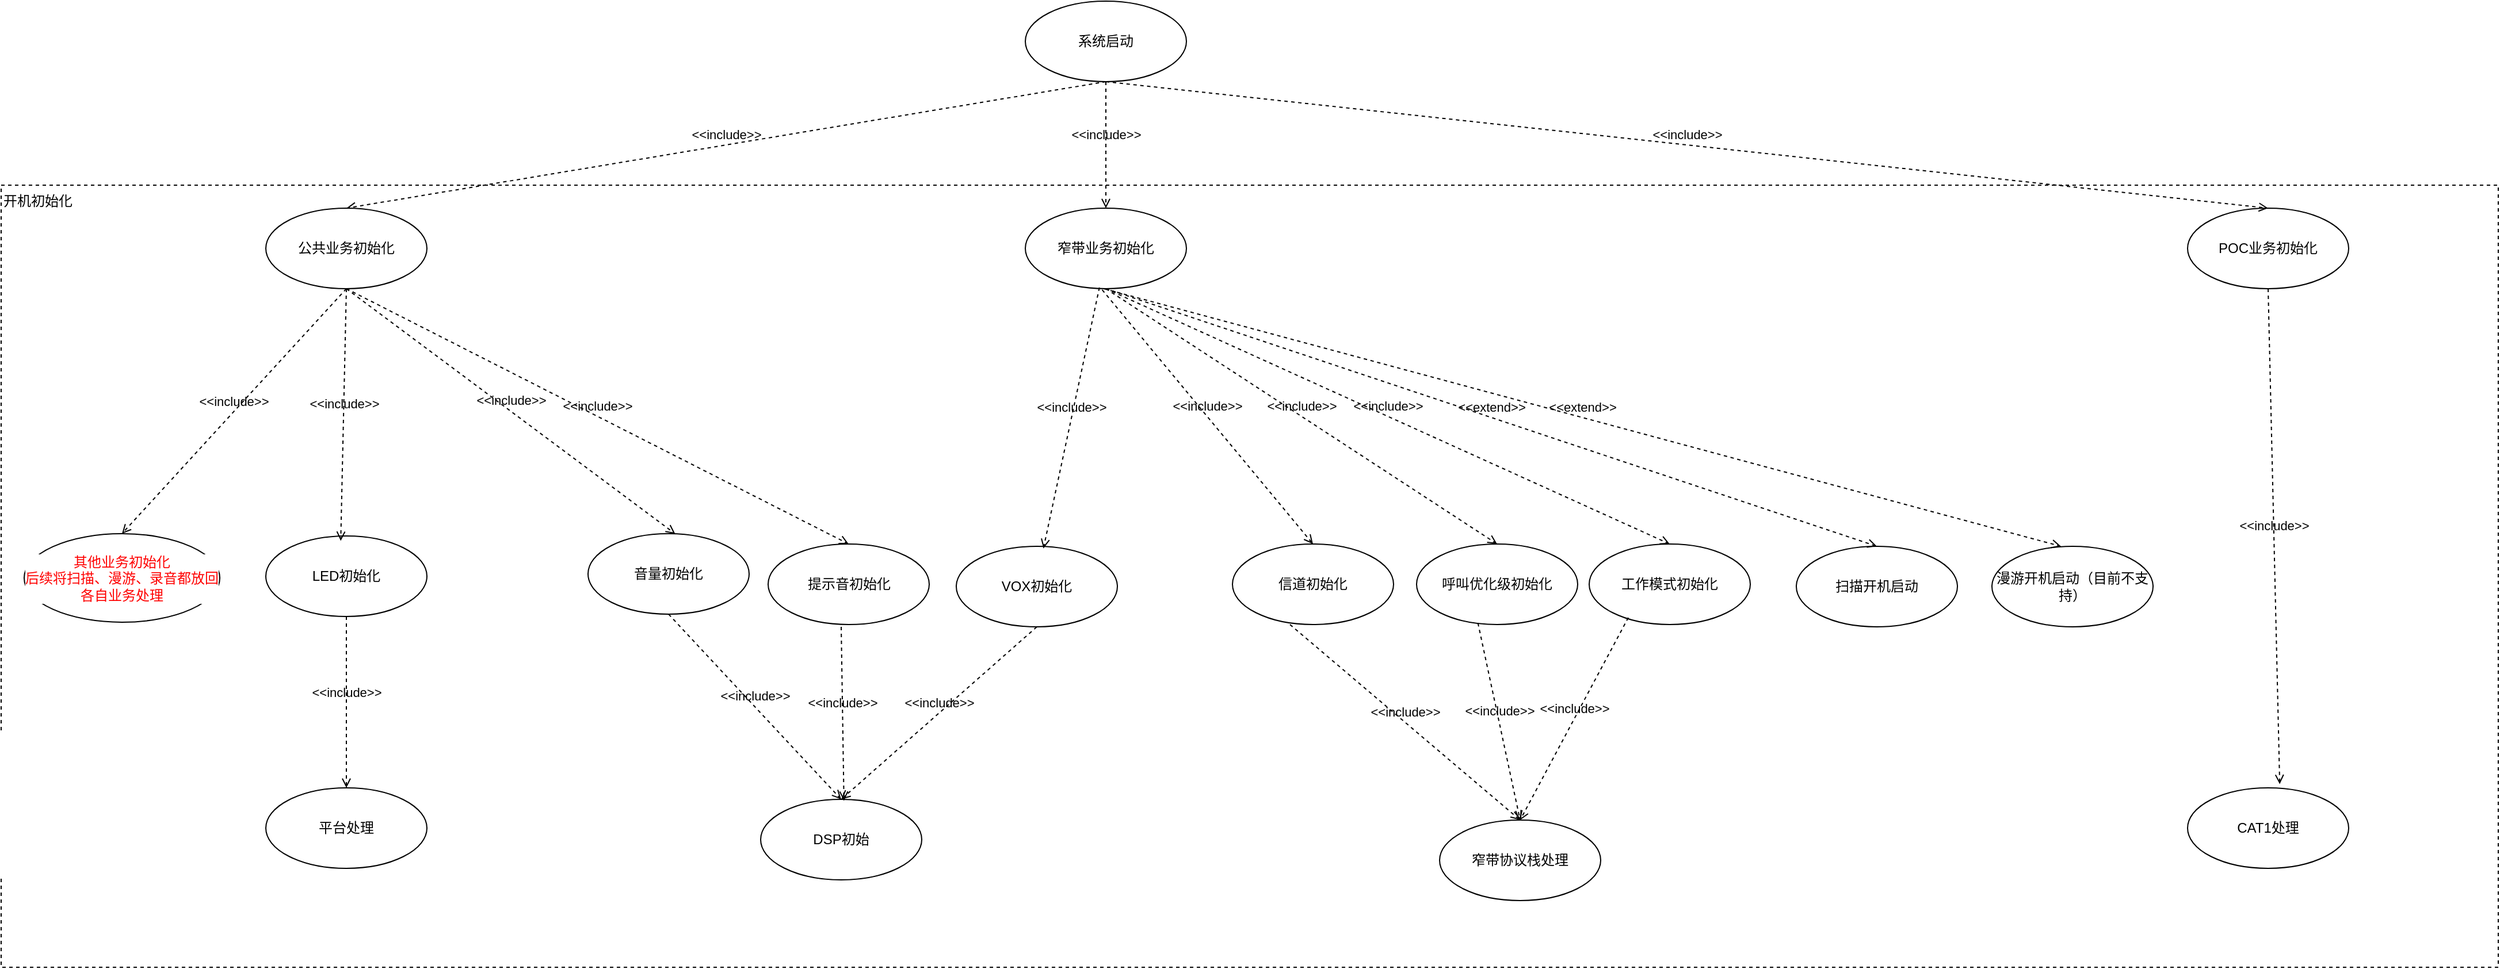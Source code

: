 <mxfile version="25.0.1" pages="3">
  <diagram name="用例图" id="929967ad-93f9-6ef4-fab6-5d389245f69c">
    <mxGraphModel dx="1793" dy="933" grid="1" gridSize="10" guides="1" tooltips="1" connect="1" arrows="1" fold="1" page="1" pageScale="1.5" pageWidth="1169" pageHeight="826" background="none" math="0" shadow="0">
      <root>
        <mxCell id="0" style=";html=1;" />
        <mxCell id="1" style=";html=1;" parent="0" />
        <mxCell id="0zPS17KgJWWsVTxHjcvX-77" value="开机初始化" style="rounded=0;whiteSpace=wrap;html=1;dashed=1;align=left;verticalAlign=top;" vertex="1" parent="1">
          <mxGeometry x="70" y="510" width="2170" height="680" as="geometry" />
        </mxCell>
        <mxCell id="0zPS17KgJWWsVTxHjcvX-7" value="&amp;lt;&amp;lt;include&amp;gt;&amp;gt;" style="html=1;verticalAlign=bottom;labelBackgroundColor=none;endArrow=open;endFill=0;dashed=1;rounded=0;exitX=0.5;exitY=1;exitDx=0;exitDy=0;entryX=0.5;entryY=0;entryDx=0;entryDy=0;" edge="1" parent="1" source="0zPS17KgJWWsVTxHjcvX-14" target="0zPS17KgJWWsVTxHjcvX-17">
          <mxGeometry width="160" relative="1" as="geometry">
            <mxPoint x="1000" y="550" as="sourcePoint" />
            <mxPoint x="1160" y="550" as="targetPoint" />
          </mxGeometry>
        </mxCell>
        <mxCell id="0zPS17KgJWWsVTxHjcvX-14" value="系统启动" style="ellipse;whiteSpace=wrap;html=1;" vertex="1" parent="1">
          <mxGeometry x="960" y="350" width="140" height="70" as="geometry" />
        </mxCell>
        <mxCell id="0zPS17KgJWWsVTxHjcvX-17" value="公共业务初始化" style="ellipse;whiteSpace=wrap;html=1;" vertex="1" parent="1">
          <mxGeometry x="300" y="530" width="140" height="70" as="geometry" />
        </mxCell>
        <mxCell id="0zPS17KgJWWsVTxHjcvX-18" value="POC业务初始化" style="ellipse;whiteSpace=wrap;html=1;" vertex="1" parent="1">
          <mxGeometry x="1970" y="530" width="140" height="70" as="geometry" />
        </mxCell>
        <mxCell id="0zPS17KgJWWsVTxHjcvX-19" value="&amp;lt;&amp;lt;include&amp;gt;&amp;gt;" style="html=1;verticalAlign=bottom;labelBackgroundColor=none;endArrow=open;endFill=0;dashed=1;rounded=0;exitX=0.5;exitY=1;exitDx=0;exitDy=0;entryX=0.5;entryY=0;entryDx=0;entryDy=0;" edge="1" parent="1" source="0zPS17KgJWWsVTxHjcvX-14" target="0zPS17KgJWWsVTxHjcvX-18">
          <mxGeometry width="160" relative="1" as="geometry">
            <mxPoint x="980" y="520" as="sourcePoint" />
            <mxPoint x="880" y="590" as="targetPoint" />
          </mxGeometry>
        </mxCell>
        <mxCell id="0zPS17KgJWWsVTxHjcvX-20" value="窄带业务初始化" style="ellipse;whiteSpace=wrap;html=1;" vertex="1" parent="1">
          <mxGeometry x="960" y="530" width="140" height="70" as="geometry" />
        </mxCell>
        <mxCell id="0zPS17KgJWWsVTxHjcvX-21" value="&amp;lt;&amp;lt;include&amp;gt;&amp;gt;" style="html=1;verticalAlign=bottom;labelBackgroundColor=none;endArrow=open;endFill=0;dashed=1;rounded=0;exitX=0.5;exitY=1;exitDx=0;exitDy=0;entryX=0.5;entryY=0;entryDx=0;entryDy=0;" edge="1" parent="1" source="0zPS17KgJWWsVTxHjcvX-14" target="0zPS17KgJWWsVTxHjcvX-20">
          <mxGeometry width="160" relative="1" as="geometry">
            <mxPoint x="1040" y="510" as="sourcePoint" />
            <mxPoint x="1250" y="590" as="targetPoint" />
          </mxGeometry>
        </mxCell>
        <mxCell id="0zPS17KgJWWsVTxHjcvX-26" value="音量初始化" style="ellipse;whiteSpace=wrap;html=1;" vertex="1" parent="1">
          <mxGeometry x="580" y="813" width="140" height="70" as="geometry" />
        </mxCell>
        <mxCell id="0zPS17KgJWWsVTxHjcvX-27" value="LED初始化" style="ellipse;whiteSpace=wrap;html=1;" vertex="1" parent="1">
          <mxGeometry x="300" y="815" width="140" height="70" as="geometry" />
        </mxCell>
        <mxCell id="0zPS17KgJWWsVTxHjcvX-32" value="&amp;lt;&amp;lt;include&amp;gt;&amp;gt;" style="html=1;verticalAlign=bottom;labelBackgroundColor=none;endArrow=open;endFill=0;dashed=1;rounded=0;exitX=0.5;exitY=1;exitDx=0;exitDy=0;entryX=0.465;entryY=0.061;entryDx=0;entryDy=0;entryPerimeter=0;" edge="1" parent="1" source="0zPS17KgJWWsVTxHjcvX-17" target="0zPS17KgJWWsVTxHjcvX-27">
          <mxGeometry width="160" relative="1" as="geometry">
            <mxPoint x="1280" y="814" as="sourcePoint" />
            <mxPoint x="1070" y="894" as="targetPoint" />
          </mxGeometry>
        </mxCell>
        <mxCell id="0zPS17KgJWWsVTxHjcvX-33" value="&amp;lt;&amp;lt;include&amp;gt;&amp;gt;" style="html=1;verticalAlign=bottom;labelBackgroundColor=none;endArrow=open;endFill=0;dashed=1;rounded=0;exitX=0.5;exitY=1;exitDx=0;exitDy=0;entryX=0.541;entryY=0.002;entryDx=0;entryDy=0;entryPerimeter=0;" edge="1" parent="1" source="0zPS17KgJWWsVTxHjcvX-17" target="0zPS17KgJWWsVTxHjcvX-26">
          <mxGeometry width="160" relative="1" as="geometry">
            <mxPoint x="830" y="704" as="sourcePoint" />
            <mxPoint x="835" y="768" as="targetPoint" />
          </mxGeometry>
        </mxCell>
        <mxCell id="0zPS17KgJWWsVTxHjcvX-39" value="信道初始化" style="ellipse;whiteSpace=wrap;html=1;" vertex="1" parent="1">
          <mxGeometry x="1140" y="822" width="140" height="70" as="geometry" />
        </mxCell>
        <mxCell id="0zPS17KgJWWsVTxHjcvX-40" value="&amp;lt;&amp;lt;include&amp;gt;&amp;gt;" style="html=1;verticalAlign=bottom;labelBackgroundColor=none;endArrow=open;endFill=0;dashed=1;rounded=0;exitX=0.477;exitY=1.014;exitDx=0;exitDy=0;exitPerimeter=0;entryX=0.5;entryY=0;entryDx=0;entryDy=0;" edge="1" parent="1" source="0zPS17KgJWWsVTxHjcvX-20" target="0zPS17KgJWWsVTxHjcvX-39">
          <mxGeometry width="160" relative="1" as="geometry">
            <mxPoint x="830" y="704" as="sourcePoint" />
            <mxPoint x="825" y="838" as="targetPoint" />
          </mxGeometry>
        </mxCell>
        <mxCell id="0zPS17KgJWWsVTxHjcvX-41" value="VOX初始化" style="ellipse;whiteSpace=wrap;html=1;" vertex="1" parent="1">
          <mxGeometry x="900" y="824" width="140" height="70" as="geometry" />
        </mxCell>
        <mxCell id="0zPS17KgJWWsVTxHjcvX-42" value="DSP初始" style="ellipse;whiteSpace=wrap;html=1;" vertex="1" parent="1">
          <mxGeometry x="730" y="1044" width="140" height="70" as="geometry" />
        </mxCell>
        <mxCell id="0zPS17KgJWWsVTxHjcvX-44" value="平台处理" style="ellipse;whiteSpace=wrap;html=1;" vertex="1" parent="1">
          <mxGeometry x="300" y="1034" width="140" height="70" as="geometry" />
        </mxCell>
        <mxCell id="0zPS17KgJWWsVTxHjcvX-45" value="窄带协议栈处理" style="ellipse;whiteSpace=wrap;html=1;" vertex="1" parent="1">
          <mxGeometry x="1320" y="1062" width="140" height="70" as="geometry" />
        </mxCell>
        <mxCell id="0zPS17KgJWWsVTxHjcvX-46" value="提示音初始化" style="ellipse;whiteSpace=wrap;html=1;" vertex="1" parent="1">
          <mxGeometry x="736.5" y="822" width="140" height="70" as="geometry" />
        </mxCell>
        <mxCell id="0zPS17KgJWWsVTxHjcvX-47" value="&amp;lt;&amp;lt;include&amp;gt;&amp;gt;" style="html=1;verticalAlign=bottom;labelBackgroundColor=none;endArrow=open;endFill=0;dashed=1;rounded=0;entryX=0.5;entryY=0;entryDx=0;entryDy=0;exitX=0.5;exitY=1;exitDx=0;exitDy=0;" edge="1" parent="1" source="0zPS17KgJWWsVTxHjcvX-17" target="0zPS17KgJWWsVTxHjcvX-46">
          <mxGeometry width="160" relative="1" as="geometry">
            <mxPoint x="140" y="704" as="sourcePoint" />
            <mxPoint x="655" y="837" as="targetPoint" />
          </mxGeometry>
        </mxCell>
        <mxCell id="0zPS17KgJWWsVTxHjcvX-49" value="&amp;lt;&amp;lt;include&amp;gt;&amp;gt;" style="html=1;verticalAlign=bottom;labelBackgroundColor=none;endArrow=open;endFill=0;dashed=1;rounded=0;exitX=0.5;exitY=1;exitDx=0;exitDy=0;entryX=0.5;entryY=0;entryDx=0;entryDy=0;" edge="1" parent="1" source="0zPS17KgJWWsVTxHjcvX-26" target="0zPS17KgJWWsVTxHjcvX-42">
          <mxGeometry width="160" relative="1" as="geometry">
            <mxPoint x="-365" y="1004" as="sourcePoint" />
            <mxPoint x="285" y="1210" as="targetPoint" />
          </mxGeometry>
        </mxCell>
        <mxCell id="0zPS17KgJWWsVTxHjcvX-50" value="CAT1处理" style="ellipse;whiteSpace=wrap;html=1;" vertex="1" parent="1">
          <mxGeometry x="1970" y="1034" width="140" height="70" as="geometry" />
        </mxCell>
        <mxCell id="0zPS17KgJWWsVTxHjcvX-51" value="&amp;lt;&amp;lt;include&amp;gt;&amp;gt;" style="html=1;verticalAlign=bottom;labelBackgroundColor=none;endArrow=open;endFill=0;dashed=1;rounded=0;exitX=0.5;exitY=1;exitDx=0;exitDy=0;entryX=0.5;entryY=0;entryDx=0;entryDy=0;" edge="1" parent="1" source="0zPS17KgJWWsVTxHjcvX-27" target="0zPS17KgJWWsVTxHjcvX-44">
          <mxGeometry width="160" relative="1" as="geometry">
            <mxPoint x="909.5" y="893" as="sourcePoint" />
            <mxPoint x="1000.5" y="1056" as="targetPoint" />
          </mxGeometry>
        </mxCell>
        <mxCell id="0zPS17KgJWWsVTxHjcvX-52" value="&amp;lt;&amp;lt;include&amp;gt;&amp;gt;" style="html=1;verticalAlign=bottom;labelBackgroundColor=none;endArrow=open;endFill=0;dashed=1;rounded=0;entryX=0.517;entryY=0.018;entryDx=0;entryDy=0;entryPerimeter=0;" edge="1" parent="1" target="0zPS17KgJWWsVTxHjcvX-42">
          <mxGeometry width="160" relative="1" as="geometry">
            <mxPoint x="800" y="894" as="sourcePoint" />
            <mxPoint x="630" y="1053" as="targetPoint" />
          </mxGeometry>
        </mxCell>
        <mxCell id="0zPS17KgJWWsVTxHjcvX-53" value="&amp;lt;&amp;lt;include&amp;gt;&amp;gt;" style="html=1;verticalAlign=bottom;labelBackgroundColor=none;endArrow=open;endFill=0;dashed=1;rounded=0;exitX=0.357;exitY=1;exitDx=0;exitDy=0;exitPerimeter=0;entryX=0.5;entryY=0;entryDx=0;entryDy=0;" edge="1" parent="1" source="0zPS17KgJWWsVTxHjcvX-39" target="0zPS17KgJWWsVTxHjcvX-45">
          <mxGeometry width="160" relative="1" as="geometry">
            <mxPoint x="1053" y="890" as="sourcePoint" />
            <mxPoint x="1030" y="1017" as="targetPoint" />
          </mxGeometry>
        </mxCell>
        <mxCell id="0zPS17KgJWWsVTxHjcvX-58" value="呼叫优化级初始化" style="ellipse;whiteSpace=wrap;html=1;" vertex="1" parent="1">
          <mxGeometry x="1300" y="822" width="140" height="70" as="geometry" />
        </mxCell>
        <mxCell id="0zPS17KgJWWsVTxHjcvX-61" value="工作模式初始化" style="ellipse;whiteSpace=wrap;html=1;" vertex="1" parent="1">
          <mxGeometry x="1450" y="822" width="140" height="70" as="geometry" />
        </mxCell>
        <mxCell id="0zPS17KgJWWsVTxHjcvX-62" value="&amp;lt;&amp;lt;include&amp;gt;&amp;gt;" style="html=1;verticalAlign=bottom;labelBackgroundColor=none;endArrow=open;endFill=0;dashed=1;rounded=0;entryX=0.541;entryY=0.026;entryDx=0;entryDy=0;entryPerimeter=0;exitX=0.46;exitY=0.986;exitDx=0;exitDy=0;exitPerimeter=0;" edge="1" parent="1" source="0zPS17KgJWWsVTxHjcvX-20" target="0zPS17KgJWWsVTxHjcvX-41">
          <mxGeometry width="160" relative="1" as="geometry">
            <mxPoint x="1029" y="707" as="sourcePoint" />
            <mxPoint x="1006" y="834" as="targetPoint" />
          </mxGeometry>
        </mxCell>
        <mxCell id="0zPS17KgJWWsVTxHjcvX-63" value="&amp;lt;&amp;lt;include&amp;gt;&amp;gt;" style="html=1;verticalAlign=bottom;labelBackgroundColor=none;endArrow=open;endFill=0;dashed=1;rounded=0;entryX=0.5;entryY=0;entryDx=0;entryDy=0;exitX=0.5;exitY=1;exitDx=0;exitDy=0;" edge="1" parent="1" source="0zPS17KgJWWsVTxHjcvX-20" target="0zPS17KgJWWsVTxHjcvX-58">
          <mxGeometry width="160" relative="1" as="geometry">
            <mxPoint x="1059" y="708" as="sourcePoint" />
            <mxPoint x="1133" y="837" as="targetPoint" />
          </mxGeometry>
        </mxCell>
        <mxCell id="0zPS17KgJWWsVTxHjcvX-64" value="&amp;lt;&amp;lt;include&amp;gt;&amp;gt;" style="html=1;verticalAlign=bottom;labelBackgroundColor=none;endArrow=open;endFill=0;dashed=1;rounded=0;entryX=0.5;entryY=0;entryDx=0;entryDy=0;exitX=0.5;exitY=1;exitDx=0;exitDy=0;" edge="1" parent="1" source="0zPS17KgJWWsVTxHjcvX-20" target="0zPS17KgJWWsVTxHjcvX-61">
          <mxGeometry width="160" relative="1" as="geometry">
            <mxPoint x="1069" y="718" as="sourcePoint" />
            <mxPoint x="1280" y="834" as="targetPoint" />
          </mxGeometry>
        </mxCell>
        <mxCell id="0zPS17KgJWWsVTxHjcvX-65" value="&amp;lt;&amp;lt;include&amp;gt;&amp;gt;" style="html=1;verticalAlign=bottom;labelBackgroundColor=none;endArrow=open;endFill=0;dashed=1;rounded=0;exitX=0.5;exitY=1;exitDx=0;exitDy=0;entryX=0.5;entryY=0;entryDx=0;entryDy=0;" edge="1" parent="1" source="0zPS17KgJWWsVTxHjcvX-41" target="0zPS17KgJWWsVTxHjcvX-42">
          <mxGeometry width="160" relative="1" as="geometry">
            <mxPoint x="1120" y="904" as="sourcePoint" />
            <mxPoint x="1112" y="1054" as="targetPoint" />
          </mxGeometry>
        </mxCell>
        <mxCell id="0zPS17KgJWWsVTxHjcvX-66" value="&amp;lt;&amp;lt;include&amp;gt;&amp;gt;" style="html=1;verticalAlign=bottom;labelBackgroundColor=none;endArrow=open;endFill=0;dashed=1;rounded=0;exitX=0.381;exitY=0.982;exitDx=0;exitDy=0;exitPerimeter=0;entryX=0.5;entryY=0;entryDx=0;entryDy=0;" edge="1" parent="1" source="0zPS17KgJWWsVTxHjcvX-58" target="0zPS17KgJWWsVTxHjcvX-45">
          <mxGeometry width="160" relative="1" as="geometry">
            <mxPoint x="1200" y="902" as="sourcePoint" />
            <mxPoint x="1192" y="1052" as="targetPoint" />
          </mxGeometry>
        </mxCell>
        <mxCell id="0zPS17KgJWWsVTxHjcvX-67" value="&amp;lt;&amp;lt;include&amp;gt;&amp;gt;" style="html=1;verticalAlign=bottom;labelBackgroundColor=none;endArrow=open;endFill=0;dashed=1;rounded=0;exitX=0.381;exitY=0.982;exitDx=0;exitDy=0;exitPerimeter=0;entryX=0.5;entryY=0;entryDx=0;entryDy=0;" edge="1" parent="1" target="0zPS17KgJWWsVTxHjcvX-45">
          <mxGeometry width="160" relative="1" as="geometry">
            <mxPoint x="1484" y="886" as="sourcePoint" />
            <mxPoint x="1340" y="1042" as="targetPoint" />
          </mxGeometry>
        </mxCell>
        <mxCell id="0zPS17KgJWWsVTxHjcvX-68" value="&amp;lt;&amp;lt;include&amp;gt;&amp;gt;" style="html=1;verticalAlign=bottom;labelBackgroundColor=none;endArrow=open;endFill=0;dashed=1;rounded=0;exitX=0.5;exitY=1;exitDx=0;exitDy=0;entryX=0.572;entryY=-0.047;entryDx=0;entryDy=0;entryPerimeter=0;" edge="1" parent="1" source="0zPS17KgJWWsVTxHjcvX-18" target="0zPS17KgJWWsVTxHjcvX-50">
          <mxGeometry width="160" relative="1" as="geometry">
            <mxPoint x="1910" y="762" as="sourcePoint" />
            <mxPoint x="2590" y="872" as="targetPoint" />
          </mxGeometry>
        </mxCell>
        <mxCell id="0zPS17KgJWWsVTxHjcvX-79" value="扫描开机启动" style="ellipse;whiteSpace=wrap;html=1;" vertex="1" parent="1">
          <mxGeometry x="1630" y="824" width="140" height="70" as="geometry" />
        </mxCell>
        <mxCell id="0zPS17KgJWWsVTxHjcvX-80" value="漫游开机启动（目前不支持）" style="ellipse;whiteSpace=wrap;html=1;" vertex="1" parent="1">
          <mxGeometry x="1800" y="824" width="140" height="70" as="geometry" />
        </mxCell>
        <mxCell id="0zPS17KgJWWsVTxHjcvX-81" value="&amp;lt;&amp;lt;extend&amp;gt;&amp;gt;" style="html=1;verticalAlign=bottom;labelBackgroundColor=none;endArrow=open;endFill=0;dashed=1;rounded=0;entryX=0.5;entryY=0;entryDx=0;entryDy=0;exitX=0.5;exitY=1;exitDx=0;exitDy=0;" edge="1" parent="1" source="0zPS17KgJWWsVTxHjcvX-20" target="0zPS17KgJWWsVTxHjcvX-79">
          <mxGeometry width="160" relative="1" as="geometry">
            <mxPoint x="1380" y="784" as="sourcePoint" />
            <mxPoint x="1540" y="784" as="targetPoint" />
          </mxGeometry>
        </mxCell>
        <mxCell id="0zPS17KgJWWsVTxHjcvX-82" value="&amp;lt;&amp;lt;extend&amp;gt;&amp;gt;" style="html=1;verticalAlign=bottom;labelBackgroundColor=none;endArrow=open;endFill=0;dashed=1;rounded=0;entryX=0.5;entryY=0;entryDx=0;entryDy=0;exitX=0.487;exitY=1;exitDx=0;exitDy=0;exitPerimeter=0;" edge="1" parent="1" source="0zPS17KgJWWsVTxHjcvX-20">
          <mxGeometry width="160" relative="1" as="geometry">
            <mxPoint x="1040" y="600" as="sourcePoint" />
            <mxPoint x="1860" y="824" as="targetPoint" />
          </mxGeometry>
        </mxCell>
        <mxCell id="EdYaOz6fXhXrzB6TVk4u-1" value="其他业务初始化&lt;br&gt;后续将扫描、漫游、录音都放回各自业务处理" style="ellipse;whiteSpace=wrap;html=1;labelBackgroundColor=default;fontColor=#FF0000;" vertex="1" parent="1">
          <mxGeometry x="90" y="813" width="170" height="77" as="geometry" />
        </mxCell>
        <mxCell id="EdYaOz6fXhXrzB6TVk4u-2" value="&amp;lt;&amp;lt;include&amp;gt;&amp;gt;" style="html=1;verticalAlign=bottom;labelBackgroundColor=none;endArrow=open;endFill=0;dashed=1;rounded=0;entryX=0.5;entryY=0;entryDx=0;entryDy=0;" edge="1" parent="1" target="EdYaOz6fXhXrzB6TVk4u-1">
          <mxGeometry width="160" relative="1" as="geometry">
            <mxPoint x="370" y="600" as="sourcePoint" />
            <mxPoint x="250" y="809" as="targetPoint" />
          </mxGeometry>
        </mxCell>
      </root>
    </mxGraphModel>
  </diagram>
  <diagram id="QEVYy0m31wrEWL2-UOUL" name="时序图">
    <mxGraphModel dx="1434" dy="746" grid="1" gridSize="10" guides="1" tooltips="1" connect="1" arrows="1" fold="1" page="1" pageScale="1" pageWidth="1169" pageHeight="827" math="0" shadow="0">
      <root>
        <mxCell id="0" />
        <mxCell id="1" parent="0" />
      </root>
    </mxGraphModel>
  </diagram>
  <diagram id="29HTXmlsBhKEKY0t-X60" name="第 3 页">
    <mxGraphModel dx="1434" dy="746" grid="1" gridSize="10" guides="1" tooltips="1" connect="1" arrows="1" fold="1" page="1" pageScale="1" pageWidth="1169" pageHeight="827" math="0" shadow="0">
      <root>
        <mxCell id="0" />
        <mxCell id="1" parent="0" />
        <mxCell id="iw6jA2nbh2JRJ0yioFJ0-1" value="Use Case" style="ellipse;whiteSpace=wrap;html=1;" vertex="1" parent="1">
          <mxGeometry x="530" y="230" width="140" height="70" as="geometry" />
        </mxCell>
      </root>
    </mxGraphModel>
  </diagram>
</mxfile>

